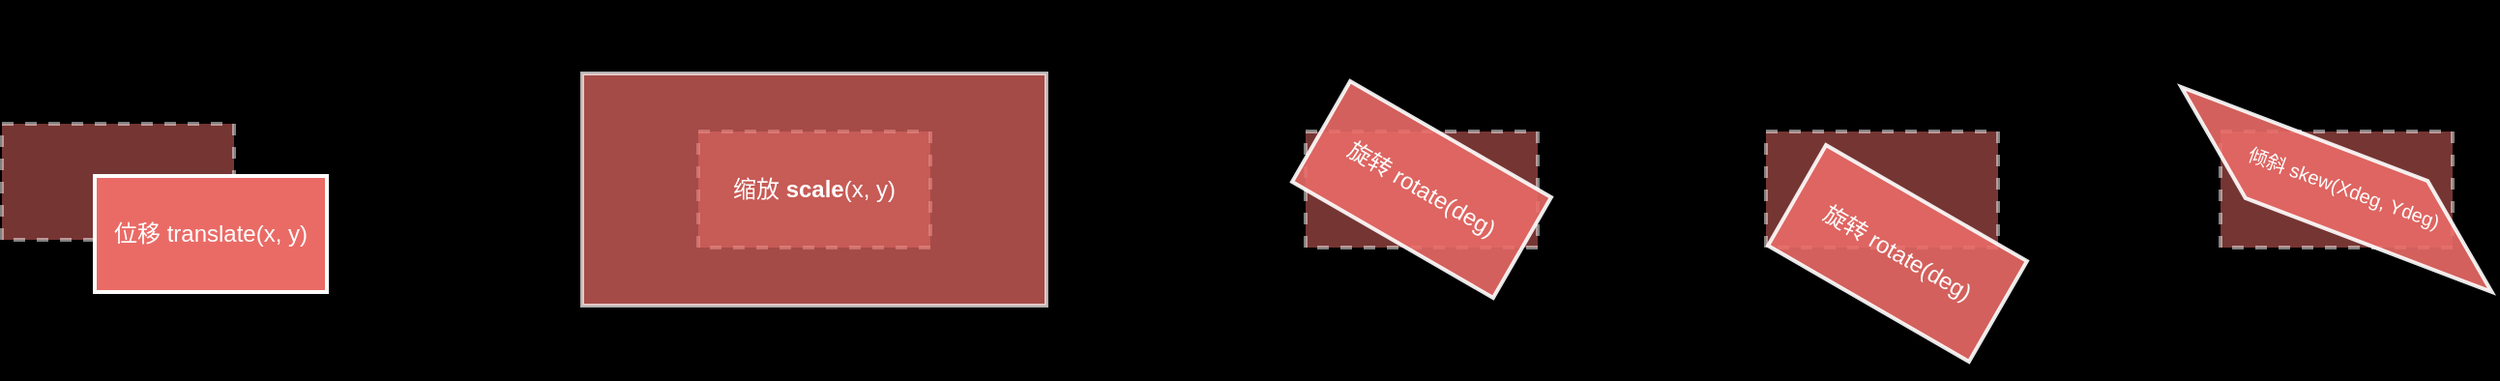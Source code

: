<mxfile version="18.0.1" type="device"><diagram id="OyviwFkh6PLCI5lNhdcx" name="第 1 页"><mxGraphModel dx="1040" dy="679" grid="0" gridSize="10" guides="1" tooltips="1" connect="1" arrows="1" fold="1" page="0" pageScale="1" pageWidth="1600" pageHeight="900" background="#000000" math="0" shadow="0"><root><mxCell id="0"/><mxCell id="1" parent="0"/><mxCell id="9CFFVz4Kd76Gd2GHK-FO-1" value="" style="rounded=0;whiteSpace=wrap;html=1;strokeColor=#FFFFFF;fillColor=#EA6B66;dashed=1;strokeWidth=2;opacity=50;" parent="1" vertex="1"><mxGeometry x="218" y="283" width="120" height="60" as="geometry"/></mxCell><mxCell id="9CFFVz4Kd76Gd2GHK-FO-2" value="&lt;font color=&quot;#ffffff&quot;&gt;位移&amp;nbsp;&lt;span data-reactroot=&quot;&quot; class=&quot;notion-enable-hover&quot; data-token-index=&quot;2&quot; style=&quot;fill: rgb(203, 145, 47);&quot;&gt;translate(x, y)&lt;/span&gt;&lt;/font&gt;" style="rounded=0;whiteSpace=wrap;html=1;strokeColor=#FFFFFF;fillColor=#EA6B66;strokeWidth=2;" parent="1" vertex="1"><mxGeometry x="266" y="310" width="120" height="60" as="geometry"/></mxCell><mxCell id="9CFFVz4Kd76Gd2GHK-FO-3" value="" style="rounded=0;whiteSpace=wrap;html=1;strokeColor=#FFFFFF;fillColor=#EA6B66;dashed=1;strokeWidth=2;opacity=50;" parent="1" vertex="1"><mxGeometry x="578" y="287" width="120" height="60" as="geometry"/></mxCell><mxCell id="9CFFVz4Kd76Gd2GHK-FO-4" value="&lt;font color=&quot;#ffffff&quot;&gt;&lt;span data-reactroot=&quot;&quot; class=&quot;notion-enable-hover&quot; data-token-index=&quot;0&quot; style=&quot;fill: rgb(203, 145, 47);&quot;&gt;缩放 &lt;/span&gt;&lt;span data-reactroot=&quot;&quot; class=&quot;notion-enable-hover&quot; data-token-index=&quot;1&quot; style=&quot;font-weight: 600; fill: rgb(203, 145, 47);&quot;&gt;scale&lt;/span&gt;&lt;span data-reactroot=&quot;&quot; class=&quot;notion-enable-hover&quot; data-token-index=&quot;2&quot; style=&quot;fill: rgb(203, 145, 47);&quot;&gt;(x, y)&lt;/span&gt;&lt;/font&gt;" style="rounded=0;whiteSpace=wrap;html=1;strokeColor=#FFFFFF;fillColor=#EA6B66;strokeWidth=2;opacity=70;" parent="1" vertex="1"><mxGeometry x="518" y="257" width="240" height="120" as="geometry"/></mxCell><mxCell id="dUvzDN1ZFPAiAZ18TnUG-1" value="" style="rounded=0;whiteSpace=wrap;html=1;strokeColor=#FFFFFF;fillColor=#EA6B66;dashed=1;strokeWidth=2;opacity=50;" vertex="1" parent="1"><mxGeometry x="892" y="287" width="120" height="60" as="geometry"/></mxCell><mxCell id="dUvzDN1ZFPAiAZ18TnUG-2" value="&lt;font color=&quot;#ffffff&quot;&gt;旋转 rotate&lt;span data-reactroot=&quot;&quot; class=&quot;notion-enable-hover&quot; data-token-index=&quot;2&quot; style=&quot;fill: rgb(203, 145, 47);&quot;&gt;(deg)&lt;/span&gt;&lt;/font&gt;" style="rounded=0;whiteSpace=wrap;html=1;strokeColor=#FFFFFF;fillColor=#EA6B66;strokeWidth=2;rotation=30;opacity=90;" vertex="1" parent="1"><mxGeometry x="892" y="287" width="120" height="60" as="geometry"/></mxCell><mxCell id="dUvzDN1ZFPAiAZ18TnUG-3" value="" style="rounded=0;whiteSpace=wrap;html=1;strokeColor=#FFFFFF;fillColor=#EA6B66;dashed=1;strokeWidth=2;opacity=50;" vertex="1" parent="1"><mxGeometry x="1130" y="287" width="120" height="60" as="geometry"/></mxCell><mxCell id="dUvzDN1ZFPAiAZ18TnUG-4" value="&lt;font color=&quot;#ffffff&quot;&gt;旋转 rotate&lt;span data-reactroot=&quot;&quot; class=&quot;notion-enable-hover&quot; data-token-index=&quot;2&quot; style=&quot;fill: rgb(203, 145, 47);&quot;&gt;(deg)&lt;/span&gt;&lt;/font&gt;" style="rounded=0;whiteSpace=wrap;html=1;strokeColor=#FFFFFF;fillColor=#EA6B66;strokeWidth=2;rotation=30;opacity=90;" vertex="1" parent="1"><mxGeometry x="1138" y="320" width="120" height="60" as="geometry"/></mxCell><mxCell id="dUvzDN1ZFPAiAZ18TnUG-7" value="" style="rounded=0;whiteSpace=wrap;html=1;strokeColor=#FFFFFF;fillColor=#EA6B66;dashed=1;strokeWidth=2;opacity=50;" vertex="1" parent="1"><mxGeometry x="1365" y="287" width="120" height="60" as="geometry"/></mxCell><mxCell id="dUvzDN1ZFPAiAZ18TnUG-9" value="" style="shape=parallelogram;perimeter=parallelogramPerimeter;whiteSpace=wrap;html=1;fixedSize=1;opacity=90;size=105.747;rotation=60;strokeColor=#FFFFFF;fillColor=#EA6B66;strokeWidth=2;" vertex="1" parent="1"><mxGeometry x="1339" y="274" width="172" height="86" as="geometry"/></mxCell><mxCell id="dUvzDN1ZFPAiAZ18TnUG-10" value="&lt;font style=&quot;font-size: 10px;&quot; color=&quot;#ffffff&quot;&gt;倾斜 skew(Xdeg, Ydeg)&lt;/font&gt;" style="text;html=1;strokeColor=none;fillColor=none;align=center;verticalAlign=middle;whiteSpace=wrap;rounded=0;opacity=90;rotation=20;" vertex="1" parent="1"><mxGeometry x="1350" y="301" width="158" height="30" as="geometry"/></mxCell></root></mxGraphModel></diagram></mxfile>